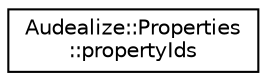 digraph "Graphical Class Hierarchy"
{
  edge [fontname="Helvetica",fontsize="10",labelfontname="Helvetica",labelfontsize="10"];
  node [fontname="Helvetica",fontsize="10",shape=record];
  rankdir="LR";
  Node1 [label="Audealize::Properties\l::propertyIds",height=0.2,width=0.4,color="black", fillcolor="white", style="filled",URL="$struct_audealize_1_1_properties_1_1property_ids.html"];
}
